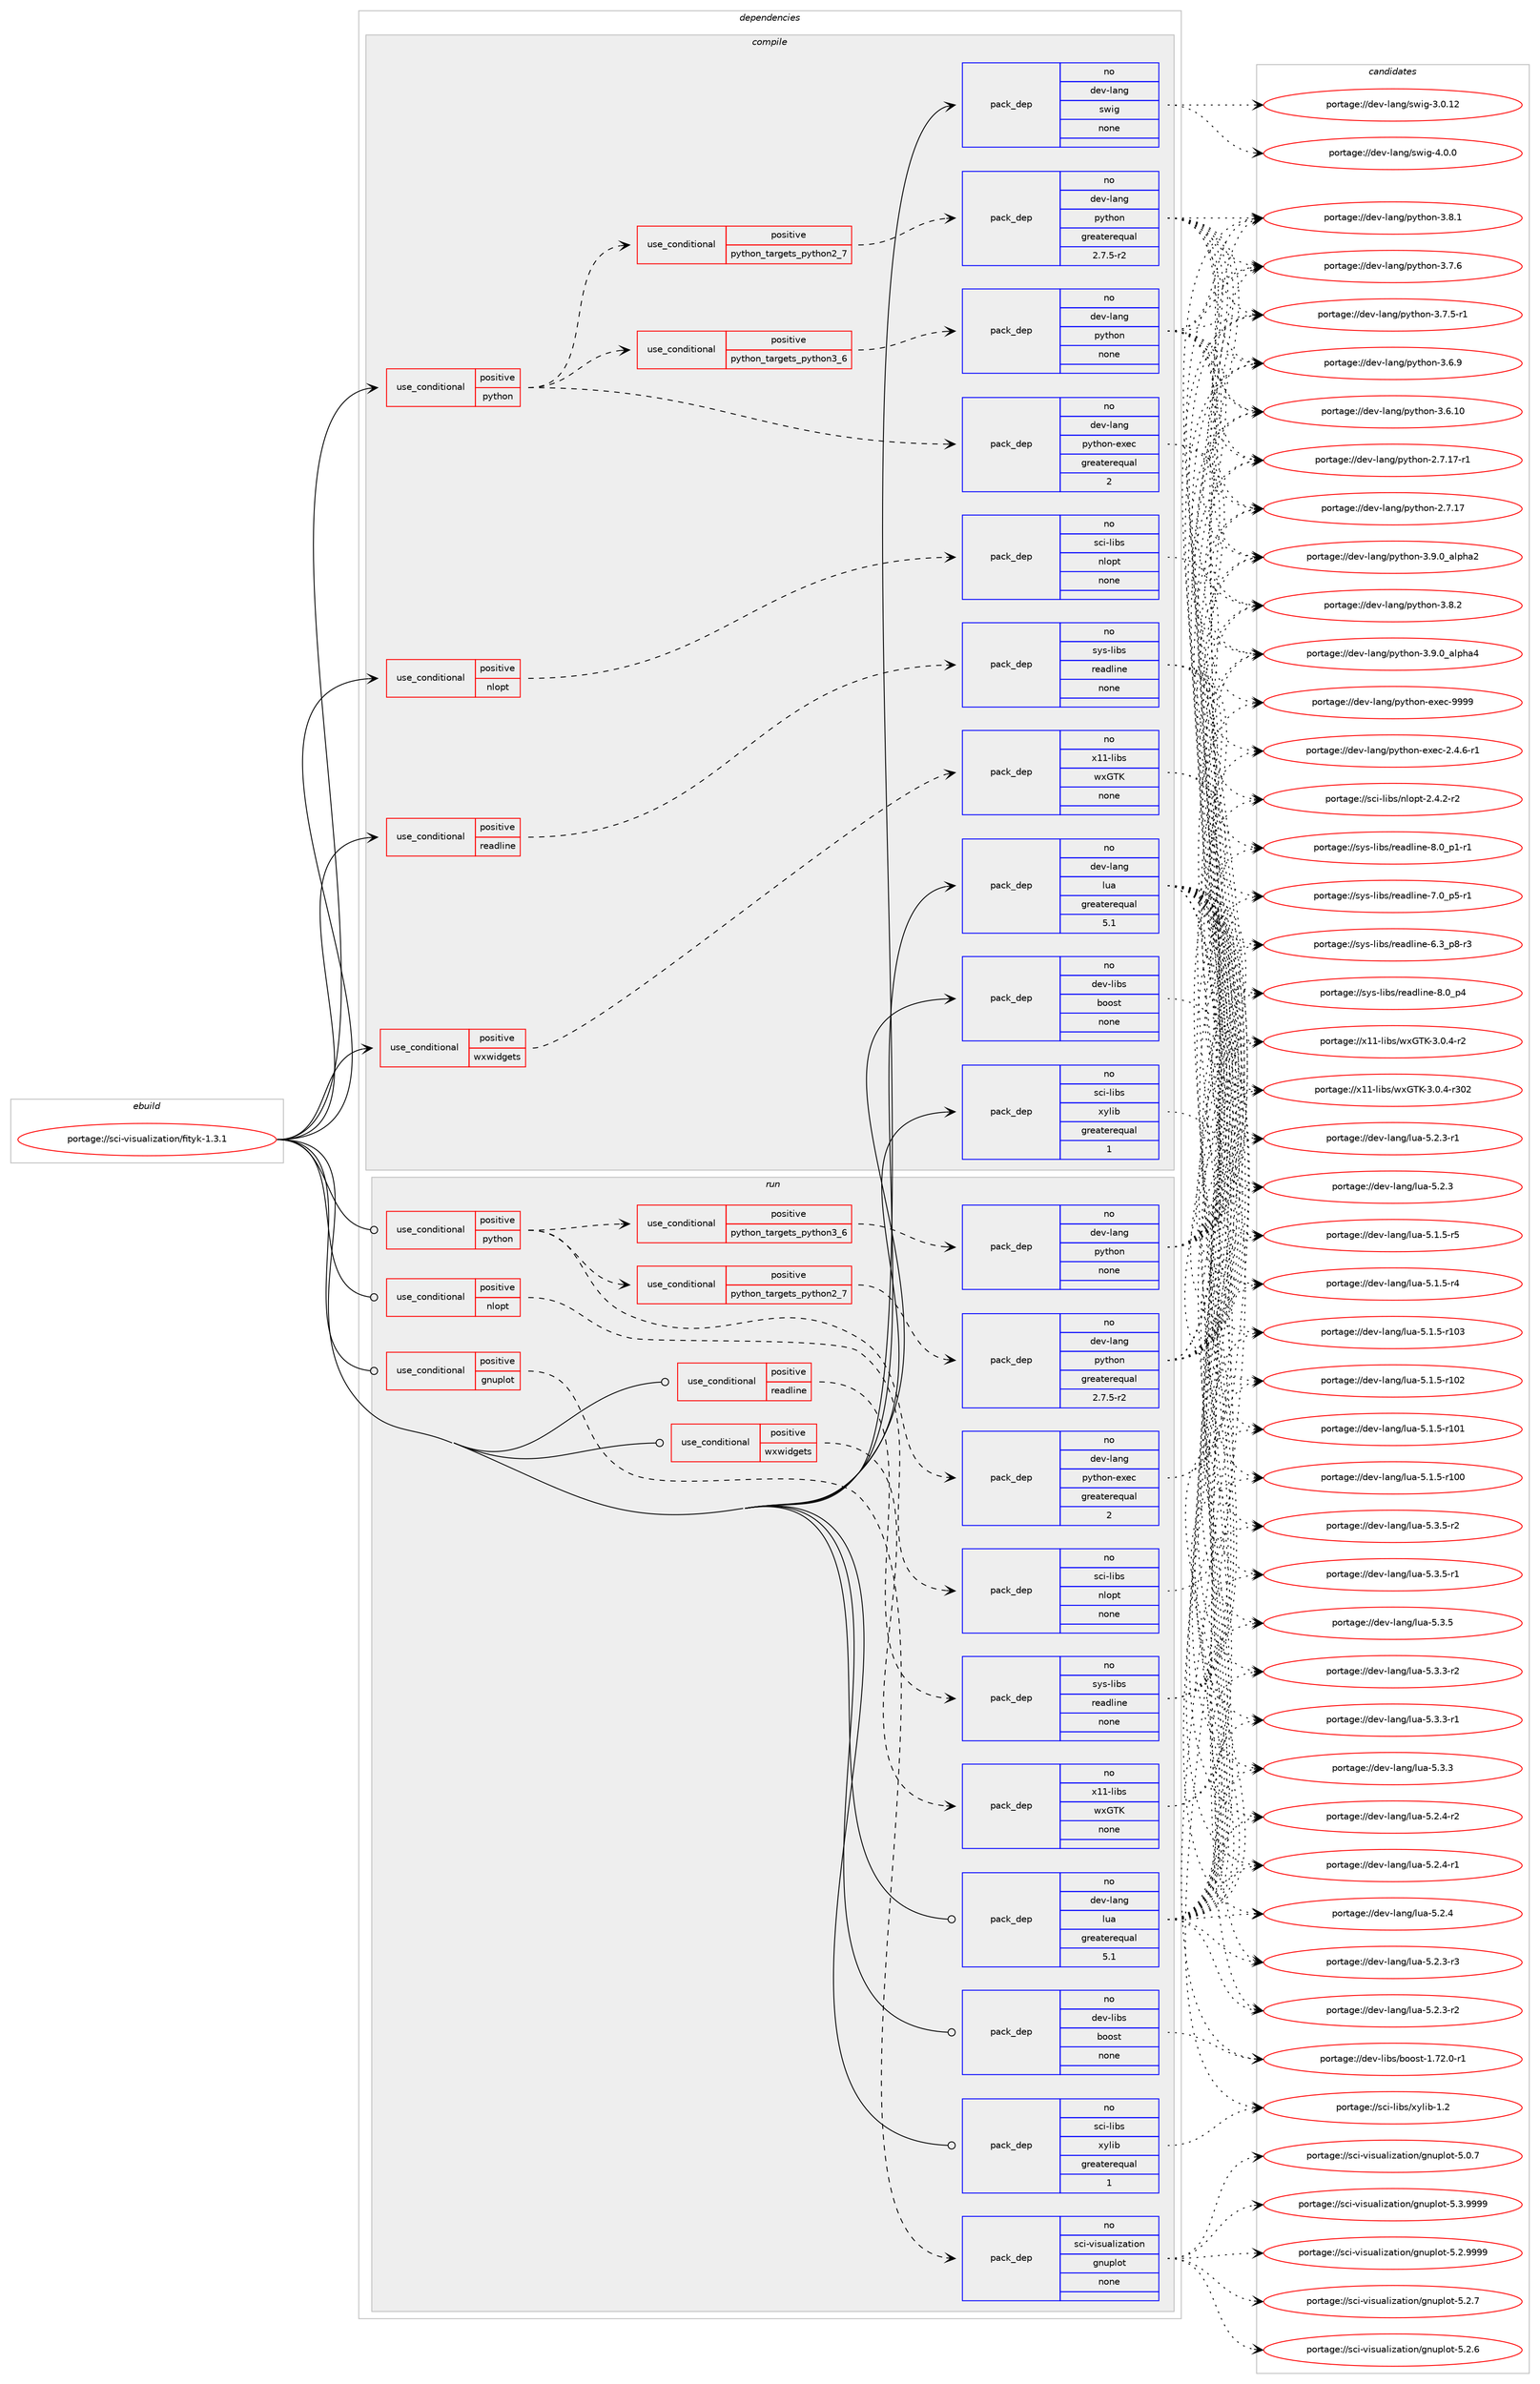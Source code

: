 digraph prolog {

# *************
# Graph options
# *************

newrank=true;
concentrate=true;
compound=true;
graph [rankdir=LR,fontname=Helvetica,fontsize=10,ranksep=1.5];#, ranksep=2.5, nodesep=0.2];
edge  [arrowhead=vee];
node  [fontname=Helvetica,fontsize=10];

# **********
# The ebuild
# **********

subgraph cluster_leftcol {
color=gray;
rank=same;
label=<<i>ebuild</i>>;
id [label="portage://sci-visualization/fityk-1.3.1", color=red, width=4, href="../sci-visualization/fityk-1.3.1.svg"];
}

# ****************
# The dependencies
# ****************

subgraph cluster_midcol {
color=gray;
label=<<i>dependencies</i>>;
subgraph cluster_compile {
fillcolor="#eeeeee";
style=filled;
label=<<i>compile</i>>;
subgraph cond8916 {
dependency43896 [label=<<TABLE BORDER="0" CELLBORDER="1" CELLSPACING="0" CELLPADDING="4"><TR><TD ROWSPAN="3" CELLPADDING="10">use_conditional</TD></TR><TR><TD>positive</TD></TR><TR><TD>nlopt</TD></TR></TABLE>>, shape=none, color=red];
subgraph pack34010 {
dependency43897 [label=<<TABLE BORDER="0" CELLBORDER="1" CELLSPACING="0" CELLPADDING="4" WIDTH="220"><TR><TD ROWSPAN="6" CELLPADDING="30">pack_dep</TD></TR><TR><TD WIDTH="110">no</TD></TR><TR><TD>sci-libs</TD></TR><TR><TD>nlopt</TD></TR><TR><TD>none</TD></TR><TR><TD></TD></TR></TABLE>>, shape=none, color=blue];
}
dependency43896:e -> dependency43897:w [weight=20,style="dashed",arrowhead="vee"];
}
id:e -> dependency43896:w [weight=20,style="solid",arrowhead="vee"];
subgraph cond8917 {
dependency43898 [label=<<TABLE BORDER="0" CELLBORDER="1" CELLSPACING="0" CELLPADDING="4"><TR><TD ROWSPAN="3" CELLPADDING="10">use_conditional</TD></TR><TR><TD>positive</TD></TR><TR><TD>python</TD></TR></TABLE>>, shape=none, color=red];
subgraph cond8918 {
dependency43899 [label=<<TABLE BORDER="0" CELLBORDER="1" CELLSPACING="0" CELLPADDING="4"><TR><TD ROWSPAN="3" CELLPADDING="10">use_conditional</TD></TR><TR><TD>positive</TD></TR><TR><TD>python_targets_python2_7</TD></TR></TABLE>>, shape=none, color=red];
subgraph pack34011 {
dependency43900 [label=<<TABLE BORDER="0" CELLBORDER="1" CELLSPACING="0" CELLPADDING="4" WIDTH="220"><TR><TD ROWSPAN="6" CELLPADDING="30">pack_dep</TD></TR><TR><TD WIDTH="110">no</TD></TR><TR><TD>dev-lang</TD></TR><TR><TD>python</TD></TR><TR><TD>greaterequal</TD></TR><TR><TD>2.7.5-r2</TD></TR></TABLE>>, shape=none, color=blue];
}
dependency43899:e -> dependency43900:w [weight=20,style="dashed",arrowhead="vee"];
}
dependency43898:e -> dependency43899:w [weight=20,style="dashed",arrowhead="vee"];
subgraph cond8919 {
dependency43901 [label=<<TABLE BORDER="0" CELLBORDER="1" CELLSPACING="0" CELLPADDING="4"><TR><TD ROWSPAN="3" CELLPADDING="10">use_conditional</TD></TR><TR><TD>positive</TD></TR><TR><TD>python_targets_python3_6</TD></TR></TABLE>>, shape=none, color=red];
subgraph pack34012 {
dependency43902 [label=<<TABLE BORDER="0" CELLBORDER="1" CELLSPACING="0" CELLPADDING="4" WIDTH="220"><TR><TD ROWSPAN="6" CELLPADDING="30">pack_dep</TD></TR><TR><TD WIDTH="110">no</TD></TR><TR><TD>dev-lang</TD></TR><TR><TD>python</TD></TR><TR><TD>none</TD></TR><TR><TD></TD></TR></TABLE>>, shape=none, color=blue];
}
dependency43901:e -> dependency43902:w [weight=20,style="dashed",arrowhead="vee"];
}
dependency43898:e -> dependency43901:w [weight=20,style="dashed",arrowhead="vee"];
subgraph pack34013 {
dependency43903 [label=<<TABLE BORDER="0" CELLBORDER="1" CELLSPACING="0" CELLPADDING="4" WIDTH="220"><TR><TD ROWSPAN="6" CELLPADDING="30">pack_dep</TD></TR><TR><TD WIDTH="110">no</TD></TR><TR><TD>dev-lang</TD></TR><TR><TD>python-exec</TD></TR><TR><TD>greaterequal</TD></TR><TR><TD>2</TD></TR></TABLE>>, shape=none, color=blue];
}
dependency43898:e -> dependency43903:w [weight=20,style="dashed",arrowhead="vee"];
}
id:e -> dependency43898:w [weight=20,style="solid",arrowhead="vee"];
subgraph cond8920 {
dependency43904 [label=<<TABLE BORDER="0" CELLBORDER="1" CELLSPACING="0" CELLPADDING="4"><TR><TD ROWSPAN="3" CELLPADDING="10">use_conditional</TD></TR><TR><TD>positive</TD></TR><TR><TD>readline</TD></TR></TABLE>>, shape=none, color=red];
subgraph pack34014 {
dependency43905 [label=<<TABLE BORDER="0" CELLBORDER="1" CELLSPACING="0" CELLPADDING="4" WIDTH="220"><TR><TD ROWSPAN="6" CELLPADDING="30">pack_dep</TD></TR><TR><TD WIDTH="110">no</TD></TR><TR><TD>sys-libs</TD></TR><TR><TD>readline</TD></TR><TR><TD>none</TD></TR><TR><TD></TD></TR></TABLE>>, shape=none, color=blue];
}
dependency43904:e -> dependency43905:w [weight=20,style="dashed",arrowhead="vee"];
}
id:e -> dependency43904:w [weight=20,style="solid",arrowhead="vee"];
subgraph cond8921 {
dependency43906 [label=<<TABLE BORDER="0" CELLBORDER="1" CELLSPACING="0" CELLPADDING="4"><TR><TD ROWSPAN="3" CELLPADDING="10">use_conditional</TD></TR><TR><TD>positive</TD></TR><TR><TD>wxwidgets</TD></TR></TABLE>>, shape=none, color=red];
subgraph pack34015 {
dependency43907 [label=<<TABLE BORDER="0" CELLBORDER="1" CELLSPACING="0" CELLPADDING="4" WIDTH="220"><TR><TD ROWSPAN="6" CELLPADDING="30">pack_dep</TD></TR><TR><TD WIDTH="110">no</TD></TR><TR><TD>x11-libs</TD></TR><TR><TD>wxGTK</TD></TR><TR><TD>none</TD></TR><TR><TD></TD></TR></TABLE>>, shape=none, color=blue];
}
dependency43906:e -> dependency43907:w [weight=20,style="dashed",arrowhead="vee"];
}
id:e -> dependency43906:w [weight=20,style="solid",arrowhead="vee"];
subgraph pack34016 {
dependency43908 [label=<<TABLE BORDER="0" CELLBORDER="1" CELLSPACING="0" CELLPADDING="4" WIDTH="220"><TR><TD ROWSPAN="6" CELLPADDING="30">pack_dep</TD></TR><TR><TD WIDTH="110">no</TD></TR><TR><TD>dev-lang</TD></TR><TR><TD>lua</TD></TR><TR><TD>greaterequal</TD></TR><TR><TD>5.1</TD></TR></TABLE>>, shape=none, color=blue];
}
id:e -> dependency43908:w [weight=20,style="solid",arrowhead="vee"];
subgraph pack34017 {
dependency43909 [label=<<TABLE BORDER="0" CELLBORDER="1" CELLSPACING="0" CELLPADDING="4" WIDTH="220"><TR><TD ROWSPAN="6" CELLPADDING="30">pack_dep</TD></TR><TR><TD WIDTH="110">no</TD></TR><TR><TD>dev-lang</TD></TR><TR><TD>swig</TD></TR><TR><TD>none</TD></TR><TR><TD></TD></TR></TABLE>>, shape=none, color=blue];
}
id:e -> dependency43909:w [weight=20,style="solid",arrowhead="vee"];
subgraph pack34018 {
dependency43910 [label=<<TABLE BORDER="0" CELLBORDER="1" CELLSPACING="0" CELLPADDING="4" WIDTH="220"><TR><TD ROWSPAN="6" CELLPADDING="30">pack_dep</TD></TR><TR><TD WIDTH="110">no</TD></TR><TR><TD>dev-libs</TD></TR><TR><TD>boost</TD></TR><TR><TD>none</TD></TR><TR><TD></TD></TR></TABLE>>, shape=none, color=blue];
}
id:e -> dependency43910:w [weight=20,style="solid",arrowhead="vee"];
subgraph pack34019 {
dependency43911 [label=<<TABLE BORDER="0" CELLBORDER="1" CELLSPACING="0" CELLPADDING="4" WIDTH="220"><TR><TD ROWSPAN="6" CELLPADDING="30">pack_dep</TD></TR><TR><TD WIDTH="110">no</TD></TR><TR><TD>sci-libs</TD></TR><TR><TD>xylib</TD></TR><TR><TD>greaterequal</TD></TR><TR><TD>1</TD></TR></TABLE>>, shape=none, color=blue];
}
id:e -> dependency43911:w [weight=20,style="solid",arrowhead="vee"];
}
subgraph cluster_compileandrun {
fillcolor="#eeeeee";
style=filled;
label=<<i>compile and run</i>>;
}
subgraph cluster_run {
fillcolor="#eeeeee";
style=filled;
label=<<i>run</i>>;
subgraph cond8922 {
dependency43912 [label=<<TABLE BORDER="0" CELLBORDER="1" CELLSPACING="0" CELLPADDING="4"><TR><TD ROWSPAN="3" CELLPADDING="10">use_conditional</TD></TR><TR><TD>positive</TD></TR><TR><TD>gnuplot</TD></TR></TABLE>>, shape=none, color=red];
subgraph pack34020 {
dependency43913 [label=<<TABLE BORDER="0" CELLBORDER="1" CELLSPACING="0" CELLPADDING="4" WIDTH="220"><TR><TD ROWSPAN="6" CELLPADDING="30">pack_dep</TD></TR><TR><TD WIDTH="110">no</TD></TR><TR><TD>sci-visualization</TD></TR><TR><TD>gnuplot</TD></TR><TR><TD>none</TD></TR><TR><TD></TD></TR></TABLE>>, shape=none, color=blue];
}
dependency43912:e -> dependency43913:w [weight=20,style="dashed",arrowhead="vee"];
}
id:e -> dependency43912:w [weight=20,style="solid",arrowhead="odot"];
subgraph cond8923 {
dependency43914 [label=<<TABLE BORDER="0" CELLBORDER="1" CELLSPACING="0" CELLPADDING="4"><TR><TD ROWSPAN="3" CELLPADDING="10">use_conditional</TD></TR><TR><TD>positive</TD></TR><TR><TD>nlopt</TD></TR></TABLE>>, shape=none, color=red];
subgraph pack34021 {
dependency43915 [label=<<TABLE BORDER="0" CELLBORDER="1" CELLSPACING="0" CELLPADDING="4" WIDTH="220"><TR><TD ROWSPAN="6" CELLPADDING="30">pack_dep</TD></TR><TR><TD WIDTH="110">no</TD></TR><TR><TD>sci-libs</TD></TR><TR><TD>nlopt</TD></TR><TR><TD>none</TD></TR><TR><TD></TD></TR></TABLE>>, shape=none, color=blue];
}
dependency43914:e -> dependency43915:w [weight=20,style="dashed",arrowhead="vee"];
}
id:e -> dependency43914:w [weight=20,style="solid",arrowhead="odot"];
subgraph cond8924 {
dependency43916 [label=<<TABLE BORDER="0" CELLBORDER="1" CELLSPACING="0" CELLPADDING="4"><TR><TD ROWSPAN="3" CELLPADDING="10">use_conditional</TD></TR><TR><TD>positive</TD></TR><TR><TD>python</TD></TR></TABLE>>, shape=none, color=red];
subgraph cond8925 {
dependency43917 [label=<<TABLE BORDER="0" CELLBORDER="1" CELLSPACING="0" CELLPADDING="4"><TR><TD ROWSPAN="3" CELLPADDING="10">use_conditional</TD></TR><TR><TD>positive</TD></TR><TR><TD>python_targets_python2_7</TD></TR></TABLE>>, shape=none, color=red];
subgraph pack34022 {
dependency43918 [label=<<TABLE BORDER="0" CELLBORDER="1" CELLSPACING="0" CELLPADDING="4" WIDTH="220"><TR><TD ROWSPAN="6" CELLPADDING="30">pack_dep</TD></TR><TR><TD WIDTH="110">no</TD></TR><TR><TD>dev-lang</TD></TR><TR><TD>python</TD></TR><TR><TD>greaterequal</TD></TR><TR><TD>2.7.5-r2</TD></TR></TABLE>>, shape=none, color=blue];
}
dependency43917:e -> dependency43918:w [weight=20,style="dashed",arrowhead="vee"];
}
dependency43916:e -> dependency43917:w [weight=20,style="dashed",arrowhead="vee"];
subgraph cond8926 {
dependency43919 [label=<<TABLE BORDER="0" CELLBORDER="1" CELLSPACING="0" CELLPADDING="4"><TR><TD ROWSPAN="3" CELLPADDING="10">use_conditional</TD></TR><TR><TD>positive</TD></TR><TR><TD>python_targets_python3_6</TD></TR></TABLE>>, shape=none, color=red];
subgraph pack34023 {
dependency43920 [label=<<TABLE BORDER="0" CELLBORDER="1" CELLSPACING="0" CELLPADDING="4" WIDTH="220"><TR><TD ROWSPAN="6" CELLPADDING="30">pack_dep</TD></TR><TR><TD WIDTH="110">no</TD></TR><TR><TD>dev-lang</TD></TR><TR><TD>python</TD></TR><TR><TD>none</TD></TR><TR><TD></TD></TR></TABLE>>, shape=none, color=blue];
}
dependency43919:e -> dependency43920:w [weight=20,style="dashed",arrowhead="vee"];
}
dependency43916:e -> dependency43919:w [weight=20,style="dashed",arrowhead="vee"];
subgraph pack34024 {
dependency43921 [label=<<TABLE BORDER="0" CELLBORDER="1" CELLSPACING="0" CELLPADDING="4" WIDTH="220"><TR><TD ROWSPAN="6" CELLPADDING="30">pack_dep</TD></TR><TR><TD WIDTH="110">no</TD></TR><TR><TD>dev-lang</TD></TR><TR><TD>python-exec</TD></TR><TR><TD>greaterequal</TD></TR><TR><TD>2</TD></TR></TABLE>>, shape=none, color=blue];
}
dependency43916:e -> dependency43921:w [weight=20,style="dashed",arrowhead="vee"];
}
id:e -> dependency43916:w [weight=20,style="solid",arrowhead="odot"];
subgraph cond8927 {
dependency43922 [label=<<TABLE BORDER="0" CELLBORDER="1" CELLSPACING="0" CELLPADDING="4"><TR><TD ROWSPAN="3" CELLPADDING="10">use_conditional</TD></TR><TR><TD>positive</TD></TR><TR><TD>readline</TD></TR></TABLE>>, shape=none, color=red];
subgraph pack34025 {
dependency43923 [label=<<TABLE BORDER="0" CELLBORDER="1" CELLSPACING="0" CELLPADDING="4" WIDTH="220"><TR><TD ROWSPAN="6" CELLPADDING="30">pack_dep</TD></TR><TR><TD WIDTH="110">no</TD></TR><TR><TD>sys-libs</TD></TR><TR><TD>readline</TD></TR><TR><TD>none</TD></TR><TR><TD></TD></TR></TABLE>>, shape=none, color=blue];
}
dependency43922:e -> dependency43923:w [weight=20,style="dashed",arrowhead="vee"];
}
id:e -> dependency43922:w [weight=20,style="solid",arrowhead="odot"];
subgraph cond8928 {
dependency43924 [label=<<TABLE BORDER="0" CELLBORDER="1" CELLSPACING="0" CELLPADDING="4"><TR><TD ROWSPAN="3" CELLPADDING="10">use_conditional</TD></TR><TR><TD>positive</TD></TR><TR><TD>wxwidgets</TD></TR></TABLE>>, shape=none, color=red];
subgraph pack34026 {
dependency43925 [label=<<TABLE BORDER="0" CELLBORDER="1" CELLSPACING="0" CELLPADDING="4" WIDTH="220"><TR><TD ROWSPAN="6" CELLPADDING="30">pack_dep</TD></TR><TR><TD WIDTH="110">no</TD></TR><TR><TD>x11-libs</TD></TR><TR><TD>wxGTK</TD></TR><TR><TD>none</TD></TR><TR><TD></TD></TR></TABLE>>, shape=none, color=blue];
}
dependency43924:e -> dependency43925:w [weight=20,style="dashed",arrowhead="vee"];
}
id:e -> dependency43924:w [weight=20,style="solid",arrowhead="odot"];
subgraph pack34027 {
dependency43926 [label=<<TABLE BORDER="0" CELLBORDER="1" CELLSPACING="0" CELLPADDING="4" WIDTH="220"><TR><TD ROWSPAN="6" CELLPADDING="30">pack_dep</TD></TR><TR><TD WIDTH="110">no</TD></TR><TR><TD>dev-lang</TD></TR><TR><TD>lua</TD></TR><TR><TD>greaterequal</TD></TR><TR><TD>5.1</TD></TR></TABLE>>, shape=none, color=blue];
}
id:e -> dependency43926:w [weight=20,style="solid",arrowhead="odot"];
subgraph pack34028 {
dependency43927 [label=<<TABLE BORDER="0" CELLBORDER="1" CELLSPACING="0" CELLPADDING="4" WIDTH="220"><TR><TD ROWSPAN="6" CELLPADDING="30">pack_dep</TD></TR><TR><TD WIDTH="110">no</TD></TR><TR><TD>dev-libs</TD></TR><TR><TD>boost</TD></TR><TR><TD>none</TD></TR><TR><TD></TD></TR></TABLE>>, shape=none, color=blue];
}
id:e -> dependency43927:w [weight=20,style="solid",arrowhead="odot"];
subgraph pack34029 {
dependency43928 [label=<<TABLE BORDER="0" CELLBORDER="1" CELLSPACING="0" CELLPADDING="4" WIDTH="220"><TR><TD ROWSPAN="6" CELLPADDING="30">pack_dep</TD></TR><TR><TD WIDTH="110">no</TD></TR><TR><TD>sci-libs</TD></TR><TR><TD>xylib</TD></TR><TR><TD>greaterequal</TD></TR><TR><TD>1</TD></TR></TABLE>>, shape=none, color=blue];
}
id:e -> dependency43928:w [weight=20,style="solid",arrowhead="odot"];
}
}

# **************
# The candidates
# **************

subgraph cluster_choices {
rank=same;
color=gray;
label=<<i>candidates</i>>;

subgraph choice34010 {
color=black;
nodesep=1;
choice115991054510810598115471101081111121164550465246504511450 [label="portage://sci-libs/nlopt-2.4.2-r2", color=red, width=4,href="../sci-libs/nlopt-2.4.2-r2.svg"];
dependency43897:e -> choice115991054510810598115471101081111121164550465246504511450:w [style=dotted,weight="100"];
}
subgraph choice34011 {
color=black;
nodesep=1;
choice10010111845108971101034711212111610411111045514657464895971081121049752 [label="portage://dev-lang/python-3.9.0_alpha4", color=red, width=4,href="../dev-lang/python-3.9.0_alpha4.svg"];
choice10010111845108971101034711212111610411111045514657464895971081121049750 [label="portage://dev-lang/python-3.9.0_alpha2", color=red, width=4,href="../dev-lang/python-3.9.0_alpha2.svg"];
choice100101118451089711010347112121116104111110455146564650 [label="portage://dev-lang/python-3.8.2", color=red, width=4,href="../dev-lang/python-3.8.2.svg"];
choice100101118451089711010347112121116104111110455146564649 [label="portage://dev-lang/python-3.8.1", color=red, width=4,href="../dev-lang/python-3.8.1.svg"];
choice100101118451089711010347112121116104111110455146554654 [label="portage://dev-lang/python-3.7.6", color=red, width=4,href="../dev-lang/python-3.7.6.svg"];
choice1001011184510897110103471121211161041111104551465546534511449 [label="portage://dev-lang/python-3.7.5-r1", color=red, width=4,href="../dev-lang/python-3.7.5-r1.svg"];
choice100101118451089711010347112121116104111110455146544657 [label="portage://dev-lang/python-3.6.9", color=red, width=4,href="../dev-lang/python-3.6.9.svg"];
choice10010111845108971101034711212111610411111045514654464948 [label="portage://dev-lang/python-3.6.10", color=red, width=4,href="../dev-lang/python-3.6.10.svg"];
choice100101118451089711010347112121116104111110455046554649554511449 [label="portage://dev-lang/python-2.7.17-r1", color=red, width=4,href="../dev-lang/python-2.7.17-r1.svg"];
choice10010111845108971101034711212111610411111045504655464955 [label="portage://dev-lang/python-2.7.17", color=red, width=4,href="../dev-lang/python-2.7.17.svg"];
dependency43900:e -> choice10010111845108971101034711212111610411111045514657464895971081121049752:w [style=dotted,weight="100"];
dependency43900:e -> choice10010111845108971101034711212111610411111045514657464895971081121049750:w [style=dotted,weight="100"];
dependency43900:e -> choice100101118451089711010347112121116104111110455146564650:w [style=dotted,weight="100"];
dependency43900:e -> choice100101118451089711010347112121116104111110455146564649:w [style=dotted,weight="100"];
dependency43900:e -> choice100101118451089711010347112121116104111110455146554654:w [style=dotted,weight="100"];
dependency43900:e -> choice1001011184510897110103471121211161041111104551465546534511449:w [style=dotted,weight="100"];
dependency43900:e -> choice100101118451089711010347112121116104111110455146544657:w [style=dotted,weight="100"];
dependency43900:e -> choice10010111845108971101034711212111610411111045514654464948:w [style=dotted,weight="100"];
dependency43900:e -> choice100101118451089711010347112121116104111110455046554649554511449:w [style=dotted,weight="100"];
dependency43900:e -> choice10010111845108971101034711212111610411111045504655464955:w [style=dotted,weight="100"];
}
subgraph choice34012 {
color=black;
nodesep=1;
choice10010111845108971101034711212111610411111045514657464895971081121049752 [label="portage://dev-lang/python-3.9.0_alpha4", color=red, width=4,href="../dev-lang/python-3.9.0_alpha4.svg"];
choice10010111845108971101034711212111610411111045514657464895971081121049750 [label="portage://dev-lang/python-3.9.0_alpha2", color=red, width=4,href="../dev-lang/python-3.9.0_alpha2.svg"];
choice100101118451089711010347112121116104111110455146564650 [label="portage://dev-lang/python-3.8.2", color=red, width=4,href="../dev-lang/python-3.8.2.svg"];
choice100101118451089711010347112121116104111110455146564649 [label="portage://dev-lang/python-3.8.1", color=red, width=4,href="../dev-lang/python-3.8.1.svg"];
choice100101118451089711010347112121116104111110455146554654 [label="portage://dev-lang/python-3.7.6", color=red, width=4,href="../dev-lang/python-3.7.6.svg"];
choice1001011184510897110103471121211161041111104551465546534511449 [label="portage://dev-lang/python-3.7.5-r1", color=red, width=4,href="../dev-lang/python-3.7.5-r1.svg"];
choice100101118451089711010347112121116104111110455146544657 [label="portage://dev-lang/python-3.6.9", color=red, width=4,href="../dev-lang/python-3.6.9.svg"];
choice10010111845108971101034711212111610411111045514654464948 [label="portage://dev-lang/python-3.6.10", color=red, width=4,href="../dev-lang/python-3.6.10.svg"];
choice100101118451089711010347112121116104111110455046554649554511449 [label="portage://dev-lang/python-2.7.17-r1", color=red, width=4,href="../dev-lang/python-2.7.17-r1.svg"];
choice10010111845108971101034711212111610411111045504655464955 [label="portage://dev-lang/python-2.7.17", color=red, width=4,href="../dev-lang/python-2.7.17.svg"];
dependency43902:e -> choice10010111845108971101034711212111610411111045514657464895971081121049752:w [style=dotted,weight="100"];
dependency43902:e -> choice10010111845108971101034711212111610411111045514657464895971081121049750:w [style=dotted,weight="100"];
dependency43902:e -> choice100101118451089711010347112121116104111110455146564650:w [style=dotted,weight="100"];
dependency43902:e -> choice100101118451089711010347112121116104111110455146564649:w [style=dotted,weight="100"];
dependency43902:e -> choice100101118451089711010347112121116104111110455146554654:w [style=dotted,weight="100"];
dependency43902:e -> choice1001011184510897110103471121211161041111104551465546534511449:w [style=dotted,weight="100"];
dependency43902:e -> choice100101118451089711010347112121116104111110455146544657:w [style=dotted,weight="100"];
dependency43902:e -> choice10010111845108971101034711212111610411111045514654464948:w [style=dotted,weight="100"];
dependency43902:e -> choice100101118451089711010347112121116104111110455046554649554511449:w [style=dotted,weight="100"];
dependency43902:e -> choice10010111845108971101034711212111610411111045504655464955:w [style=dotted,weight="100"];
}
subgraph choice34013 {
color=black;
nodesep=1;
choice10010111845108971101034711212111610411111045101120101994557575757 [label="portage://dev-lang/python-exec-9999", color=red, width=4,href="../dev-lang/python-exec-9999.svg"];
choice10010111845108971101034711212111610411111045101120101994550465246544511449 [label="portage://dev-lang/python-exec-2.4.6-r1", color=red, width=4,href="../dev-lang/python-exec-2.4.6-r1.svg"];
dependency43903:e -> choice10010111845108971101034711212111610411111045101120101994557575757:w [style=dotted,weight="100"];
dependency43903:e -> choice10010111845108971101034711212111610411111045101120101994550465246544511449:w [style=dotted,weight="100"];
}
subgraph choice34014 {
color=black;
nodesep=1;
choice11512111545108105981154711410197100108105110101455646489511252 [label="portage://sys-libs/readline-8.0_p4", color=red, width=4,href="../sys-libs/readline-8.0_p4.svg"];
choice115121115451081059811547114101971001081051101014556464895112494511449 [label="portage://sys-libs/readline-8.0_p1-r1", color=red, width=4,href="../sys-libs/readline-8.0_p1-r1.svg"];
choice115121115451081059811547114101971001081051101014555464895112534511449 [label="portage://sys-libs/readline-7.0_p5-r1", color=red, width=4,href="../sys-libs/readline-7.0_p5-r1.svg"];
choice115121115451081059811547114101971001081051101014554465195112564511451 [label="portage://sys-libs/readline-6.3_p8-r3", color=red, width=4,href="../sys-libs/readline-6.3_p8-r3.svg"];
dependency43905:e -> choice11512111545108105981154711410197100108105110101455646489511252:w [style=dotted,weight="100"];
dependency43905:e -> choice115121115451081059811547114101971001081051101014556464895112494511449:w [style=dotted,weight="100"];
dependency43905:e -> choice115121115451081059811547114101971001081051101014555464895112534511449:w [style=dotted,weight="100"];
dependency43905:e -> choice115121115451081059811547114101971001081051101014554465195112564511451:w [style=dotted,weight="100"];
}
subgraph choice34015 {
color=black;
nodesep=1;
choice120494945108105981154711912071847545514648465245114514850 [label="portage://x11-libs/wxGTK-3.0.4-r302", color=red, width=4,href="../x11-libs/wxGTK-3.0.4-r302.svg"];
choice12049494510810598115471191207184754551464846524511450 [label="portage://x11-libs/wxGTK-3.0.4-r2", color=red, width=4,href="../x11-libs/wxGTK-3.0.4-r2.svg"];
dependency43907:e -> choice120494945108105981154711912071847545514648465245114514850:w [style=dotted,weight="100"];
dependency43907:e -> choice12049494510810598115471191207184754551464846524511450:w [style=dotted,weight="100"];
}
subgraph choice34016 {
color=black;
nodesep=1;
choice100101118451089711010347108117974553465146534511450 [label="portage://dev-lang/lua-5.3.5-r2", color=red, width=4,href="../dev-lang/lua-5.3.5-r2.svg"];
choice100101118451089711010347108117974553465146534511449 [label="portage://dev-lang/lua-5.3.5-r1", color=red, width=4,href="../dev-lang/lua-5.3.5-r1.svg"];
choice10010111845108971101034710811797455346514653 [label="portage://dev-lang/lua-5.3.5", color=red, width=4,href="../dev-lang/lua-5.3.5.svg"];
choice100101118451089711010347108117974553465146514511450 [label="portage://dev-lang/lua-5.3.3-r2", color=red, width=4,href="../dev-lang/lua-5.3.3-r2.svg"];
choice100101118451089711010347108117974553465146514511449 [label="portage://dev-lang/lua-5.3.3-r1", color=red, width=4,href="../dev-lang/lua-5.3.3-r1.svg"];
choice10010111845108971101034710811797455346514651 [label="portage://dev-lang/lua-5.3.3", color=red, width=4,href="../dev-lang/lua-5.3.3.svg"];
choice100101118451089711010347108117974553465046524511450 [label="portage://dev-lang/lua-5.2.4-r2", color=red, width=4,href="../dev-lang/lua-5.2.4-r2.svg"];
choice100101118451089711010347108117974553465046524511449 [label="portage://dev-lang/lua-5.2.4-r1", color=red, width=4,href="../dev-lang/lua-5.2.4-r1.svg"];
choice10010111845108971101034710811797455346504652 [label="portage://dev-lang/lua-5.2.4", color=red, width=4,href="../dev-lang/lua-5.2.4.svg"];
choice100101118451089711010347108117974553465046514511451 [label="portage://dev-lang/lua-5.2.3-r3", color=red, width=4,href="../dev-lang/lua-5.2.3-r3.svg"];
choice100101118451089711010347108117974553465046514511450 [label="portage://dev-lang/lua-5.2.3-r2", color=red, width=4,href="../dev-lang/lua-5.2.3-r2.svg"];
choice100101118451089711010347108117974553465046514511449 [label="portage://dev-lang/lua-5.2.3-r1", color=red, width=4,href="../dev-lang/lua-5.2.3-r1.svg"];
choice10010111845108971101034710811797455346504651 [label="portage://dev-lang/lua-5.2.3", color=red, width=4,href="../dev-lang/lua-5.2.3.svg"];
choice100101118451089711010347108117974553464946534511453 [label="portage://dev-lang/lua-5.1.5-r5", color=red, width=4,href="../dev-lang/lua-5.1.5-r5.svg"];
choice100101118451089711010347108117974553464946534511452 [label="portage://dev-lang/lua-5.1.5-r4", color=red, width=4,href="../dev-lang/lua-5.1.5-r4.svg"];
choice1001011184510897110103471081179745534649465345114494851 [label="portage://dev-lang/lua-5.1.5-r103", color=red, width=4,href="../dev-lang/lua-5.1.5-r103.svg"];
choice1001011184510897110103471081179745534649465345114494850 [label="portage://dev-lang/lua-5.1.5-r102", color=red, width=4,href="../dev-lang/lua-5.1.5-r102.svg"];
choice1001011184510897110103471081179745534649465345114494849 [label="portage://dev-lang/lua-5.1.5-r101", color=red, width=4,href="../dev-lang/lua-5.1.5-r101.svg"];
choice1001011184510897110103471081179745534649465345114494848 [label="portage://dev-lang/lua-5.1.5-r100", color=red, width=4,href="../dev-lang/lua-5.1.5-r100.svg"];
dependency43908:e -> choice100101118451089711010347108117974553465146534511450:w [style=dotted,weight="100"];
dependency43908:e -> choice100101118451089711010347108117974553465146534511449:w [style=dotted,weight="100"];
dependency43908:e -> choice10010111845108971101034710811797455346514653:w [style=dotted,weight="100"];
dependency43908:e -> choice100101118451089711010347108117974553465146514511450:w [style=dotted,weight="100"];
dependency43908:e -> choice100101118451089711010347108117974553465146514511449:w [style=dotted,weight="100"];
dependency43908:e -> choice10010111845108971101034710811797455346514651:w [style=dotted,weight="100"];
dependency43908:e -> choice100101118451089711010347108117974553465046524511450:w [style=dotted,weight="100"];
dependency43908:e -> choice100101118451089711010347108117974553465046524511449:w [style=dotted,weight="100"];
dependency43908:e -> choice10010111845108971101034710811797455346504652:w [style=dotted,weight="100"];
dependency43908:e -> choice100101118451089711010347108117974553465046514511451:w [style=dotted,weight="100"];
dependency43908:e -> choice100101118451089711010347108117974553465046514511450:w [style=dotted,weight="100"];
dependency43908:e -> choice100101118451089711010347108117974553465046514511449:w [style=dotted,weight="100"];
dependency43908:e -> choice10010111845108971101034710811797455346504651:w [style=dotted,weight="100"];
dependency43908:e -> choice100101118451089711010347108117974553464946534511453:w [style=dotted,weight="100"];
dependency43908:e -> choice100101118451089711010347108117974553464946534511452:w [style=dotted,weight="100"];
dependency43908:e -> choice1001011184510897110103471081179745534649465345114494851:w [style=dotted,weight="100"];
dependency43908:e -> choice1001011184510897110103471081179745534649465345114494850:w [style=dotted,weight="100"];
dependency43908:e -> choice1001011184510897110103471081179745534649465345114494849:w [style=dotted,weight="100"];
dependency43908:e -> choice1001011184510897110103471081179745534649465345114494848:w [style=dotted,weight="100"];
}
subgraph choice34017 {
color=black;
nodesep=1;
choice100101118451089711010347115119105103455246484648 [label="portage://dev-lang/swig-4.0.0", color=red, width=4,href="../dev-lang/swig-4.0.0.svg"];
choice10010111845108971101034711511910510345514648464950 [label="portage://dev-lang/swig-3.0.12", color=red, width=4,href="../dev-lang/swig-3.0.12.svg"];
dependency43909:e -> choice100101118451089711010347115119105103455246484648:w [style=dotted,weight="100"];
dependency43909:e -> choice10010111845108971101034711511910510345514648464950:w [style=dotted,weight="100"];
}
subgraph choice34018 {
color=black;
nodesep=1;
choice10010111845108105981154798111111115116454946555046484511449 [label="portage://dev-libs/boost-1.72.0-r1", color=red, width=4,href="../dev-libs/boost-1.72.0-r1.svg"];
dependency43910:e -> choice10010111845108105981154798111111115116454946555046484511449:w [style=dotted,weight="100"];
}
subgraph choice34019 {
color=black;
nodesep=1;
choice115991054510810598115471201211081059845494650 [label="portage://sci-libs/xylib-1.2", color=red, width=4,href="../sci-libs/xylib-1.2.svg"];
dependency43911:e -> choice115991054510810598115471201211081059845494650:w [style=dotted,weight="100"];
}
subgraph choice34020 {
color=black;
nodesep=1;
choice1159910545118105115117971081051229711610511111047103110117112108111116455346514657575757 [label="portage://sci-visualization/gnuplot-5.3.9999", color=red, width=4,href="../sci-visualization/gnuplot-5.3.9999.svg"];
choice1159910545118105115117971081051229711610511111047103110117112108111116455346504657575757 [label="portage://sci-visualization/gnuplot-5.2.9999", color=red, width=4,href="../sci-visualization/gnuplot-5.2.9999.svg"];
choice1159910545118105115117971081051229711610511111047103110117112108111116455346504655 [label="portage://sci-visualization/gnuplot-5.2.7", color=red, width=4,href="../sci-visualization/gnuplot-5.2.7.svg"];
choice1159910545118105115117971081051229711610511111047103110117112108111116455346504654 [label="portage://sci-visualization/gnuplot-5.2.6", color=red, width=4,href="../sci-visualization/gnuplot-5.2.6.svg"];
choice1159910545118105115117971081051229711610511111047103110117112108111116455346484655 [label="portage://sci-visualization/gnuplot-5.0.7", color=red, width=4,href="../sci-visualization/gnuplot-5.0.7.svg"];
dependency43913:e -> choice1159910545118105115117971081051229711610511111047103110117112108111116455346514657575757:w [style=dotted,weight="100"];
dependency43913:e -> choice1159910545118105115117971081051229711610511111047103110117112108111116455346504657575757:w [style=dotted,weight="100"];
dependency43913:e -> choice1159910545118105115117971081051229711610511111047103110117112108111116455346504655:w [style=dotted,weight="100"];
dependency43913:e -> choice1159910545118105115117971081051229711610511111047103110117112108111116455346504654:w [style=dotted,weight="100"];
dependency43913:e -> choice1159910545118105115117971081051229711610511111047103110117112108111116455346484655:w [style=dotted,weight="100"];
}
subgraph choice34021 {
color=black;
nodesep=1;
choice115991054510810598115471101081111121164550465246504511450 [label="portage://sci-libs/nlopt-2.4.2-r2", color=red, width=4,href="../sci-libs/nlopt-2.4.2-r2.svg"];
dependency43915:e -> choice115991054510810598115471101081111121164550465246504511450:w [style=dotted,weight="100"];
}
subgraph choice34022 {
color=black;
nodesep=1;
choice10010111845108971101034711212111610411111045514657464895971081121049752 [label="portage://dev-lang/python-3.9.0_alpha4", color=red, width=4,href="../dev-lang/python-3.9.0_alpha4.svg"];
choice10010111845108971101034711212111610411111045514657464895971081121049750 [label="portage://dev-lang/python-3.9.0_alpha2", color=red, width=4,href="../dev-lang/python-3.9.0_alpha2.svg"];
choice100101118451089711010347112121116104111110455146564650 [label="portage://dev-lang/python-3.8.2", color=red, width=4,href="../dev-lang/python-3.8.2.svg"];
choice100101118451089711010347112121116104111110455146564649 [label="portage://dev-lang/python-3.8.1", color=red, width=4,href="../dev-lang/python-3.8.1.svg"];
choice100101118451089711010347112121116104111110455146554654 [label="portage://dev-lang/python-3.7.6", color=red, width=4,href="../dev-lang/python-3.7.6.svg"];
choice1001011184510897110103471121211161041111104551465546534511449 [label="portage://dev-lang/python-3.7.5-r1", color=red, width=4,href="../dev-lang/python-3.7.5-r1.svg"];
choice100101118451089711010347112121116104111110455146544657 [label="portage://dev-lang/python-3.6.9", color=red, width=4,href="../dev-lang/python-3.6.9.svg"];
choice10010111845108971101034711212111610411111045514654464948 [label="portage://dev-lang/python-3.6.10", color=red, width=4,href="../dev-lang/python-3.6.10.svg"];
choice100101118451089711010347112121116104111110455046554649554511449 [label="portage://dev-lang/python-2.7.17-r1", color=red, width=4,href="../dev-lang/python-2.7.17-r1.svg"];
choice10010111845108971101034711212111610411111045504655464955 [label="portage://dev-lang/python-2.7.17", color=red, width=4,href="../dev-lang/python-2.7.17.svg"];
dependency43918:e -> choice10010111845108971101034711212111610411111045514657464895971081121049752:w [style=dotted,weight="100"];
dependency43918:e -> choice10010111845108971101034711212111610411111045514657464895971081121049750:w [style=dotted,weight="100"];
dependency43918:e -> choice100101118451089711010347112121116104111110455146564650:w [style=dotted,weight="100"];
dependency43918:e -> choice100101118451089711010347112121116104111110455146564649:w [style=dotted,weight="100"];
dependency43918:e -> choice100101118451089711010347112121116104111110455146554654:w [style=dotted,weight="100"];
dependency43918:e -> choice1001011184510897110103471121211161041111104551465546534511449:w [style=dotted,weight="100"];
dependency43918:e -> choice100101118451089711010347112121116104111110455146544657:w [style=dotted,weight="100"];
dependency43918:e -> choice10010111845108971101034711212111610411111045514654464948:w [style=dotted,weight="100"];
dependency43918:e -> choice100101118451089711010347112121116104111110455046554649554511449:w [style=dotted,weight="100"];
dependency43918:e -> choice10010111845108971101034711212111610411111045504655464955:w [style=dotted,weight="100"];
}
subgraph choice34023 {
color=black;
nodesep=1;
choice10010111845108971101034711212111610411111045514657464895971081121049752 [label="portage://dev-lang/python-3.9.0_alpha4", color=red, width=4,href="../dev-lang/python-3.9.0_alpha4.svg"];
choice10010111845108971101034711212111610411111045514657464895971081121049750 [label="portage://dev-lang/python-3.9.0_alpha2", color=red, width=4,href="../dev-lang/python-3.9.0_alpha2.svg"];
choice100101118451089711010347112121116104111110455146564650 [label="portage://dev-lang/python-3.8.2", color=red, width=4,href="../dev-lang/python-3.8.2.svg"];
choice100101118451089711010347112121116104111110455146564649 [label="portage://dev-lang/python-3.8.1", color=red, width=4,href="../dev-lang/python-3.8.1.svg"];
choice100101118451089711010347112121116104111110455146554654 [label="portage://dev-lang/python-3.7.6", color=red, width=4,href="../dev-lang/python-3.7.6.svg"];
choice1001011184510897110103471121211161041111104551465546534511449 [label="portage://dev-lang/python-3.7.5-r1", color=red, width=4,href="../dev-lang/python-3.7.5-r1.svg"];
choice100101118451089711010347112121116104111110455146544657 [label="portage://dev-lang/python-3.6.9", color=red, width=4,href="../dev-lang/python-3.6.9.svg"];
choice10010111845108971101034711212111610411111045514654464948 [label="portage://dev-lang/python-3.6.10", color=red, width=4,href="../dev-lang/python-3.6.10.svg"];
choice100101118451089711010347112121116104111110455046554649554511449 [label="portage://dev-lang/python-2.7.17-r1", color=red, width=4,href="../dev-lang/python-2.7.17-r1.svg"];
choice10010111845108971101034711212111610411111045504655464955 [label="portage://dev-lang/python-2.7.17", color=red, width=4,href="../dev-lang/python-2.7.17.svg"];
dependency43920:e -> choice10010111845108971101034711212111610411111045514657464895971081121049752:w [style=dotted,weight="100"];
dependency43920:e -> choice10010111845108971101034711212111610411111045514657464895971081121049750:w [style=dotted,weight="100"];
dependency43920:e -> choice100101118451089711010347112121116104111110455146564650:w [style=dotted,weight="100"];
dependency43920:e -> choice100101118451089711010347112121116104111110455146564649:w [style=dotted,weight="100"];
dependency43920:e -> choice100101118451089711010347112121116104111110455146554654:w [style=dotted,weight="100"];
dependency43920:e -> choice1001011184510897110103471121211161041111104551465546534511449:w [style=dotted,weight="100"];
dependency43920:e -> choice100101118451089711010347112121116104111110455146544657:w [style=dotted,weight="100"];
dependency43920:e -> choice10010111845108971101034711212111610411111045514654464948:w [style=dotted,weight="100"];
dependency43920:e -> choice100101118451089711010347112121116104111110455046554649554511449:w [style=dotted,weight="100"];
dependency43920:e -> choice10010111845108971101034711212111610411111045504655464955:w [style=dotted,weight="100"];
}
subgraph choice34024 {
color=black;
nodesep=1;
choice10010111845108971101034711212111610411111045101120101994557575757 [label="portage://dev-lang/python-exec-9999", color=red, width=4,href="../dev-lang/python-exec-9999.svg"];
choice10010111845108971101034711212111610411111045101120101994550465246544511449 [label="portage://dev-lang/python-exec-2.4.6-r1", color=red, width=4,href="../dev-lang/python-exec-2.4.6-r1.svg"];
dependency43921:e -> choice10010111845108971101034711212111610411111045101120101994557575757:w [style=dotted,weight="100"];
dependency43921:e -> choice10010111845108971101034711212111610411111045101120101994550465246544511449:w [style=dotted,weight="100"];
}
subgraph choice34025 {
color=black;
nodesep=1;
choice11512111545108105981154711410197100108105110101455646489511252 [label="portage://sys-libs/readline-8.0_p4", color=red, width=4,href="../sys-libs/readline-8.0_p4.svg"];
choice115121115451081059811547114101971001081051101014556464895112494511449 [label="portage://sys-libs/readline-8.0_p1-r1", color=red, width=4,href="../sys-libs/readline-8.0_p1-r1.svg"];
choice115121115451081059811547114101971001081051101014555464895112534511449 [label="portage://sys-libs/readline-7.0_p5-r1", color=red, width=4,href="../sys-libs/readline-7.0_p5-r1.svg"];
choice115121115451081059811547114101971001081051101014554465195112564511451 [label="portage://sys-libs/readline-6.3_p8-r3", color=red, width=4,href="../sys-libs/readline-6.3_p8-r3.svg"];
dependency43923:e -> choice11512111545108105981154711410197100108105110101455646489511252:w [style=dotted,weight="100"];
dependency43923:e -> choice115121115451081059811547114101971001081051101014556464895112494511449:w [style=dotted,weight="100"];
dependency43923:e -> choice115121115451081059811547114101971001081051101014555464895112534511449:w [style=dotted,weight="100"];
dependency43923:e -> choice115121115451081059811547114101971001081051101014554465195112564511451:w [style=dotted,weight="100"];
}
subgraph choice34026 {
color=black;
nodesep=1;
choice120494945108105981154711912071847545514648465245114514850 [label="portage://x11-libs/wxGTK-3.0.4-r302", color=red, width=4,href="../x11-libs/wxGTK-3.0.4-r302.svg"];
choice12049494510810598115471191207184754551464846524511450 [label="portage://x11-libs/wxGTK-3.0.4-r2", color=red, width=4,href="../x11-libs/wxGTK-3.0.4-r2.svg"];
dependency43925:e -> choice120494945108105981154711912071847545514648465245114514850:w [style=dotted,weight="100"];
dependency43925:e -> choice12049494510810598115471191207184754551464846524511450:w [style=dotted,weight="100"];
}
subgraph choice34027 {
color=black;
nodesep=1;
choice100101118451089711010347108117974553465146534511450 [label="portage://dev-lang/lua-5.3.5-r2", color=red, width=4,href="../dev-lang/lua-5.3.5-r2.svg"];
choice100101118451089711010347108117974553465146534511449 [label="portage://dev-lang/lua-5.3.5-r1", color=red, width=4,href="../dev-lang/lua-5.3.5-r1.svg"];
choice10010111845108971101034710811797455346514653 [label="portage://dev-lang/lua-5.3.5", color=red, width=4,href="../dev-lang/lua-5.3.5.svg"];
choice100101118451089711010347108117974553465146514511450 [label="portage://dev-lang/lua-5.3.3-r2", color=red, width=4,href="../dev-lang/lua-5.3.3-r2.svg"];
choice100101118451089711010347108117974553465146514511449 [label="portage://dev-lang/lua-5.3.3-r1", color=red, width=4,href="../dev-lang/lua-5.3.3-r1.svg"];
choice10010111845108971101034710811797455346514651 [label="portage://dev-lang/lua-5.3.3", color=red, width=4,href="../dev-lang/lua-5.3.3.svg"];
choice100101118451089711010347108117974553465046524511450 [label="portage://dev-lang/lua-5.2.4-r2", color=red, width=4,href="../dev-lang/lua-5.2.4-r2.svg"];
choice100101118451089711010347108117974553465046524511449 [label="portage://dev-lang/lua-5.2.4-r1", color=red, width=4,href="../dev-lang/lua-5.2.4-r1.svg"];
choice10010111845108971101034710811797455346504652 [label="portage://dev-lang/lua-5.2.4", color=red, width=4,href="../dev-lang/lua-5.2.4.svg"];
choice100101118451089711010347108117974553465046514511451 [label="portage://dev-lang/lua-5.2.3-r3", color=red, width=4,href="../dev-lang/lua-5.2.3-r3.svg"];
choice100101118451089711010347108117974553465046514511450 [label="portage://dev-lang/lua-5.2.3-r2", color=red, width=4,href="../dev-lang/lua-5.2.3-r2.svg"];
choice100101118451089711010347108117974553465046514511449 [label="portage://dev-lang/lua-5.2.3-r1", color=red, width=4,href="../dev-lang/lua-5.2.3-r1.svg"];
choice10010111845108971101034710811797455346504651 [label="portage://dev-lang/lua-5.2.3", color=red, width=4,href="../dev-lang/lua-5.2.3.svg"];
choice100101118451089711010347108117974553464946534511453 [label="portage://dev-lang/lua-5.1.5-r5", color=red, width=4,href="../dev-lang/lua-5.1.5-r5.svg"];
choice100101118451089711010347108117974553464946534511452 [label="portage://dev-lang/lua-5.1.5-r4", color=red, width=4,href="../dev-lang/lua-5.1.5-r4.svg"];
choice1001011184510897110103471081179745534649465345114494851 [label="portage://dev-lang/lua-5.1.5-r103", color=red, width=4,href="../dev-lang/lua-5.1.5-r103.svg"];
choice1001011184510897110103471081179745534649465345114494850 [label="portage://dev-lang/lua-5.1.5-r102", color=red, width=4,href="../dev-lang/lua-5.1.5-r102.svg"];
choice1001011184510897110103471081179745534649465345114494849 [label="portage://dev-lang/lua-5.1.5-r101", color=red, width=4,href="../dev-lang/lua-5.1.5-r101.svg"];
choice1001011184510897110103471081179745534649465345114494848 [label="portage://dev-lang/lua-5.1.5-r100", color=red, width=4,href="../dev-lang/lua-5.1.5-r100.svg"];
dependency43926:e -> choice100101118451089711010347108117974553465146534511450:w [style=dotted,weight="100"];
dependency43926:e -> choice100101118451089711010347108117974553465146534511449:w [style=dotted,weight="100"];
dependency43926:e -> choice10010111845108971101034710811797455346514653:w [style=dotted,weight="100"];
dependency43926:e -> choice100101118451089711010347108117974553465146514511450:w [style=dotted,weight="100"];
dependency43926:e -> choice100101118451089711010347108117974553465146514511449:w [style=dotted,weight="100"];
dependency43926:e -> choice10010111845108971101034710811797455346514651:w [style=dotted,weight="100"];
dependency43926:e -> choice100101118451089711010347108117974553465046524511450:w [style=dotted,weight="100"];
dependency43926:e -> choice100101118451089711010347108117974553465046524511449:w [style=dotted,weight="100"];
dependency43926:e -> choice10010111845108971101034710811797455346504652:w [style=dotted,weight="100"];
dependency43926:e -> choice100101118451089711010347108117974553465046514511451:w [style=dotted,weight="100"];
dependency43926:e -> choice100101118451089711010347108117974553465046514511450:w [style=dotted,weight="100"];
dependency43926:e -> choice100101118451089711010347108117974553465046514511449:w [style=dotted,weight="100"];
dependency43926:e -> choice10010111845108971101034710811797455346504651:w [style=dotted,weight="100"];
dependency43926:e -> choice100101118451089711010347108117974553464946534511453:w [style=dotted,weight="100"];
dependency43926:e -> choice100101118451089711010347108117974553464946534511452:w [style=dotted,weight="100"];
dependency43926:e -> choice1001011184510897110103471081179745534649465345114494851:w [style=dotted,weight="100"];
dependency43926:e -> choice1001011184510897110103471081179745534649465345114494850:w [style=dotted,weight="100"];
dependency43926:e -> choice1001011184510897110103471081179745534649465345114494849:w [style=dotted,weight="100"];
dependency43926:e -> choice1001011184510897110103471081179745534649465345114494848:w [style=dotted,weight="100"];
}
subgraph choice34028 {
color=black;
nodesep=1;
choice10010111845108105981154798111111115116454946555046484511449 [label="portage://dev-libs/boost-1.72.0-r1", color=red, width=4,href="../dev-libs/boost-1.72.0-r1.svg"];
dependency43927:e -> choice10010111845108105981154798111111115116454946555046484511449:w [style=dotted,weight="100"];
}
subgraph choice34029 {
color=black;
nodesep=1;
choice115991054510810598115471201211081059845494650 [label="portage://sci-libs/xylib-1.2", color=red, width=4,href="../sci-libs/xylib-1.2.svg"];
dependency43928:e -> choice115991054510810598115471201211081059845494650:w [style=dotted,weight="100"];
}
}

}
